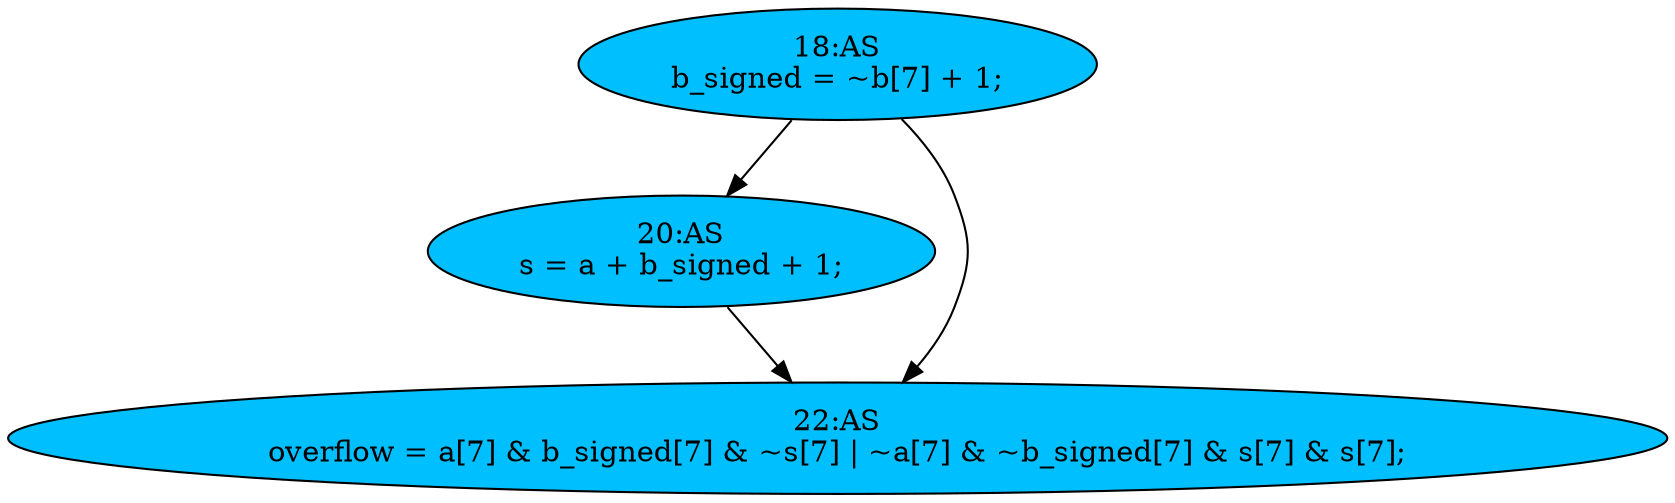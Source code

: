 strict digraph "compose( ,  )" {
	node [label="\N"];
	"20:AS"	[ast="<pyverilog.vparser.ast.Assign object at 0x7faca03f1190>",
		def_var="['s']",
		fillcolor=deepskyblue,
		label="20:AS
s = a + b_signed + 1;",
		statements="[]",
		style=filled,
		typ=Assign,
		use_var="['a', 'b_signed']"];
	"22:AS"	[ast="<pyverilog.vparser.ast.Assign object at 0x7faca06a0fd0>",
		def_var="['overflow']",
		fillcolor=deepskyblue,
		label="22:AS
overflow = a[7] & b_signed[7] & ~s[7] | ~a[7] & ~b_signed[7] & s[7] & s[7];",
		statements="[]",
		style=filled,
		typ=Assign,
		use_var="['a', 'b_signed', 's', 'a', 'b_signed', 's', 's']"];
	"20:AS" -> "22:AS";
	"18:AS"	[ast="<pyverilog.vparser.ast.Assign object at 0x7faca03e3250>",
		def_var="['b_signed']",
		fillcolor=deepskyblue,
		label="18:AS
b_signed = ~b[7] + 1;",
		statements="[]",
		style=filled,
		typ=Assign,
		use_var="['b']"];
	"18:AS" -> "20:AS";
	"18:AS" -> "22:AS";
}
